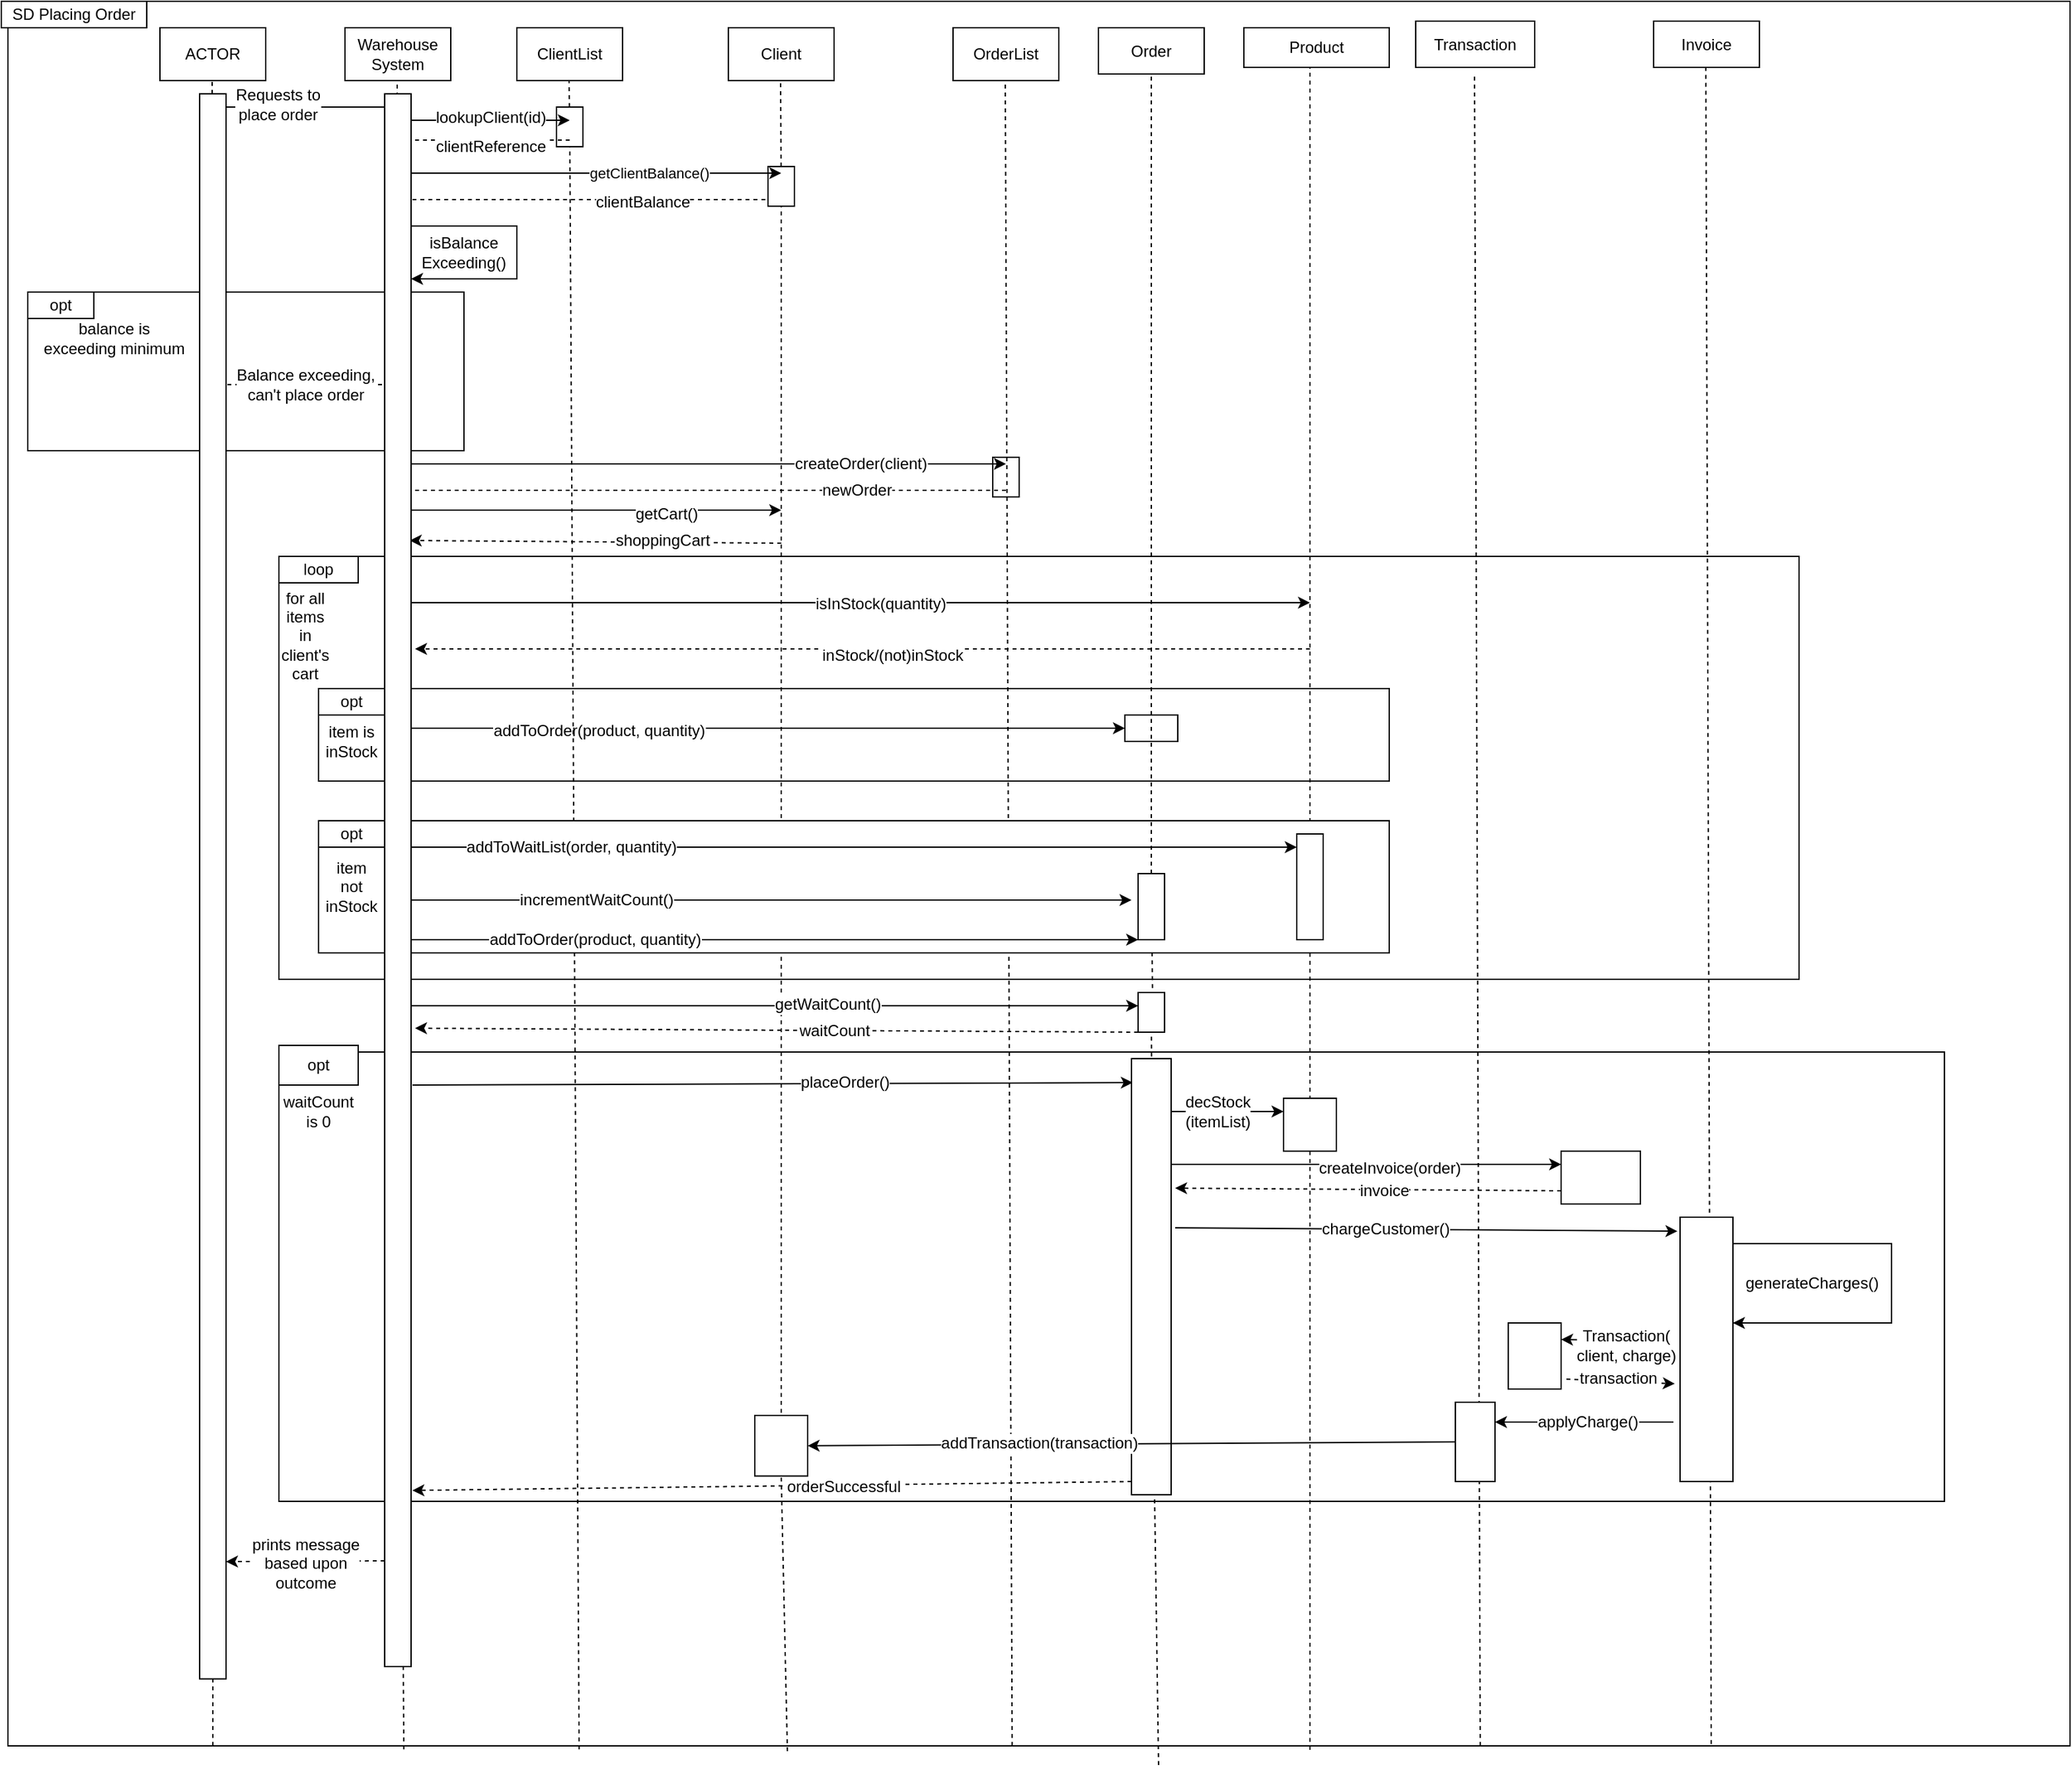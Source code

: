 <mxfile version="12.6.5" type="github">
  <diagram id="tKLSFN9qIgkbpF_6YdEr" name="Page-1">
    <mxGraphModel dx="1160" dy="611" grid="1" gridSize="10" guides="1" tooltips="1" connect="1" arrows="1" fold="1" page="1" pageScale="1" pageWidth="1700" pageHeight="1100" math="0" shadow="0">
      <root>
        <mxCell id="0"/>
        <mxCell id="1" parent="0"/>
        <mxCell id="7SxAcVkQmoZjiOWq1pf1-21" value="" style="rounded=0;whiteSpace=wrap;html=1;" parent="1" vertex="1">
          <mxGeometry x="5" width="1560" height="1320" as="geometry"/>
        </mxCell>
        <mxCell id="BWwTkyQzAVA0nwTKk7PY-33" value="" style="rounded=0;whiteSpace=wrap;html=1;" parent="1" vertex="1">
          <mxGeometry x="750" y="345" width="20" height="30" as="geometry"/>
        </mxCell>
        <mxCell id="7SxAcVkQmoZjiOWq1pf1-38" value="" style="endArrow=classic;html=1;dashed=1;" parent="1" edge="1">
          <mxGeometry width="50" height="50" relative="1" as="geometry">
            <mxPoint x="590" y="150" as="sourcePoint"/>
            <mxPoint x="300" y="150" as="targetPoint"/>
          </mxGeometry>
        </mxCell>
        <mxCell id="7SxAcVkQmoZjiOWq1pf1-39" value="clientBalance" style="text;html=1;align=center;verticalAlign=middle;resizable=0;points=[];labelBackgroundColor=#ffffff;" parent="7SxAcVkQmoZjiOWq1pf1-38" vertex="1" connectable="0">
          <mxGeometry x="-0.276" y="2" relative="1" as="geometry">
            <mxPoint as="offset"/>
          </mxGeometry>
        </mxCell>
        <mxCell id="BWwTkyQzAVA0nwTKk7PY-30" value="" style="rounded=0;whiteSpace=wrap;html=1;" parent="1" vertex="1">
          <mxGeometry x="580" y="125" width="20" height="30" as="geometry"/>
        </mxCell>
        <mxCell id="BWwTkyQzAVA0nwTKk7PY-21" value="" style="rounded=0;whiteSpace=wrap;html=1;" parent="1" vertex="1">
          <mxGeometry x="420" y="80" width="20" height="30" as="geometry"/>
        </mxCell>
        <mxCell id="7SxAcVkQmoZjiOWq1pf1-46" value="" style="rounded=0;whiteSpace=wrap;html=1;" parent="1" vertex="1">
          <mxGeometry x="20" y="220" width="330" height="120" as="geometry"/>
        </mxCell>
        <mxCell id="7SxAcVkQmoZjiOWq1pf1-1" value="ACTOR" style="rounded=0;whiteSpace=wrap;html=1;" parent="1" vertex="1">
          <mxGeometry x="120" y="20" width="80" height="40" as="geometry"/>
        </mxCell>
        <mxCell id="7SxAcVkQmoZjiOWq1pf1-3" value="Warehouse System" style="rounded=0;whiteSpace=wrap;html=1;" parent="1" vertex="1">
          <mxGeometry x="260" y="20" width="80" height="40" as="geometry"/>
        </mxCell>
        <mxCell id="7SxAcVkQmoZjiOWq1pf1-9" value="ClientList" style="rounded=0;whiteSpace=wrap;html=1;" parent="1" vertex="1">
          <mxGeometry x="390" y="20" width="80" height="40" as="geometry"/>
        </mxCell>
        <mxCell id="7SxAcVkQmoZjiOWq1pf1-11" value="Client" style="rounded=0;whiteSpace=wrap;html=1;" parent="1" vertex="1">
          <mxGeometry x="550" y="20" width="80" height="40" as="geometry"/>
        </mxCell>
        <mxCell id="7SxAcVkQmoZjiOWq1pf1-13" value="OrderList" style="rounded=0;whiteSpace=wrap;html=1;" parent="1" vertex="1">
          <mxGeometry x="720" y="20" width="80" height="40" as="geometry"/>
        </mxCell>
        <mxCell id="7SxAcVkQmoZjiOWq1pf1-14" value="Order" style="rounded=0;whiteSpace=wrap;html=1;" parent="1" vertex="1">
          <mxGeometry x="830" y="20" width="80" height="35" as="geometry"/>
        </mxCell>
        <mxCell id="7SxAcVkQmoZjiOWq1pf1-18" value="Invoice" style="rounded=0;whiteSpace=wrap;html=1;" parent="1" vertex="1">
          <mxGeometry x="1250" y="15" width="80" height="35" as="geometry"/>
        </mxCell>
        <mxCell id="7SxAcVkQmoZjiOWq1pf1-22" value="SD Placing Order" style="rounded=0;whiteSpace=wrap;html=1;" parent="1" vertex="1">
          <mxGeometry width="110" height="20" as="geometry"/>
        </mxCell>
        <mxCell id="7SxAcVkQmoZjiOWq1pf1-26" value="Transaction" style="rounded=0;whiteSpace=wrap;html=1;" parent="1" vertex="1">
          <mxGeometry x="1070" y="15" width="90" height="35" as="geometry"/>
        </mxCell>
        <mxCell id="7SxAcVkQmoZjiOWq1pf1-27" value="Product" style="rounded=0;whiteSpace=wrap;html=1;" parent="1" vertex="1">
          <mxGeometry x="940" y="20" width="110" height="30" as="geometry"/>
        </mxCell>
        <mxCell id="7SxAcVkQmoZjiOWq1pf1-29" value="" style="endArrow=classic;html=1;" parent="1" edge="1">
          <mxGeometry width="50" height="50" relative="1" as="geometry">
            <mxPoint x="300" y="90" as="sourcePoint"/>
            <mxPoint x="430" y="90" as="targetPoint"/>
          </mxGeometry>
        </mxCell>
        <mxCell id="7SxAcVkQmoZjiOWq1pf1-30" value="lookupClient(id)" style="text;html=1;align=center;verticalAlign=middle;resizable=0;points=[];labelBackgroundColor=#ffffff;" parent="7SxAcVkQmoZjiOWq1pf1-29" vertex="1" connectable="0">
          <mxGeometry x="0.231" y="2" relative="1" as="geometry">
            <mxPoint x="-10" as="offset"/>
          </mxGeometry>
        </mxCell>
        <mxCell id="7SxAcVkQmoZjiOWq1pf1-36" value="getClientBalance()" style="endArrow=classic;html=1;" parent="1" edge="1">
          <mxGeometry x="0.31" width="50" height="50" relative="1" as="geometry">
            <mxPoint x="300" y="130" as="sourcePoint"/>
            <mxPoint x="590" y="130" as="targetPoint"/>
            <mxPoint as="offset"/>
          </mxGeometry>
        </mxCell>
        <mxCell id="7SxAcVkQmoZjiOWq1pf1-41" value="&lt;div&gt;isBalance&lt;/div&gt;&lt;div&gt;Exceeding()&lt;br&gt;&lt;/div&gt;" style="rounded=0;whiteSpace=wrap;html=1;" parent="1" vertex="1">
          <mxGeometry x="310" y="170" width="80" height="40" as="geometry"/>
        </mxCell>
        <mxCell id="7SxAcVkQmoZjiOWq1pf1-42" value="" style="endArrow=classic;html=1;dashed=1;entryX=0;entryY=1;entryDx=0;entryDy=0;" parent="1" target="7SxAcVkQmoZjiOWq1pf1-41" edge="1">
          <mxGeometry width="50" height="50" relative="1" as="geometry">
            <mxPoint x="320" y="210" as="sourcePoint"/>
            <mxPoint x="370" y="160" as="targetPoint"/>
          </mxGeometry>
        </mxCell>
        <mxCell id="7SxAcVkQmoZjiOWq1pf1-47" value="opt" style="rounded=0;whiteSpace=wrap;html=1;" parent="1" vertex="1">
          <mxGeometry x="20" y="220" width="50" height="20" as="geometry"/>
        </mxCell>
        <mxCell id="7SxAcVkQmoZjiOWq1pf1-48" value="&lt;div&gt;balance is&lt;/div&gt;&lt;div&gt;exceeding minimum&lt;br&gt;&lt;/div&gt;" style="text;html=1;align=center;verticalAlign=middle;resizable=0;points=[];autosize=1;" parent="1" vertex="1">
          <mxGeometry x="20" y="240" width="130" height="30" as="geometry"/>
        </mxCell>
        <mxCell id="7SxAcVkQmoZjiOWq1pf1-2" value="" style="endArrow=none;dashed=1;html=1;" parent="1" source="BWwTkyQzAVA0nwTKk7PY-3" edge="1">
          <mxGeometry width="50" height="50" relative="1" as="geometry">
            <mxPoint x="160" y="840" as="sourcePoint"/>
            <mxPoint x="159.5" y="60" as="targetPoint"/>
          </mxGeometry>
        </mxCell>
        <mxCell id="7SxAcVkQmoZjiOWq1pf1-49" value="" style="endArrow=classic;html=1;dashed=1;" parent="1" edge="1">
          <mxGeometry width="50" height="50" relative="1" as="geometry">
            <mxPoint x="300" y="290" as="sourcePoint"/>
            <mxPoint x="160" y="290" as="targetPoint"/>
          </mxGeometry>
        </mxCell>
        <mxCell id="7SxAcVkQmoZjiOWq1pf1-50" value="&lt;div&gt;Balance exceeding,&lt;/div&gt;&lt;div&gt;can&#39;t place order&lt;br&gt;&lt;/div&gt;" style="text;html=1;align=center;verticalAlign=middle;resizable=0;points=[];labelBackgroundColor=#ffffff;" parent="7SxAcVkQmoZjiOWq1pf1-49" vertex="1" connectable="0">
          <mxGeometry x="0.457" y="-3" relative="1" as="geometry">
            <mxPoint x="32" y="3" as="offset"/>
          </mxGeometry>
        </mxCell>
        <mxCell id="7SxAcVkQmoZjiOWq1pf1-58" value="" style="rounded=0;whiteSpace=wrap;html=1;" parent="1" vertex="1">
          <mxGeometry x="210" y="420" width="1150" height="320" as="geometry"/>
        </mxCell>
        <mxCell id="7SxAcVkQmoZjiOWq1pf1-4" value="" style="endArrow=none;dashed=1;html=1;" parent="1" edge="1">
          <mxGeometry width="50" height="50" relative="1" as="geometry">
            <mxPoint x="300" y="840" as="sourcePoint"/>
            <mxPoint x="299.5" y="60" as="targetPoint"/>
          </mxGeometry>
        </mxCell>
        <mxCell id="7SxAcVkQmoZjiOWq1pf1-10" value="" style="endArrow=none;dashed=1;html=1;" parent="1" source="BWwTkyQzAVA0nwTKk7PY-21" edge="1">
          <mxGeometry width="50" height="50" relative="1" as="geometry">
            <mxPoint x="430" y="840" as="sourcePoint"/>
            <mxPoint x="429.5" y="60" as="targetPoint"/>
          </mxGeometry>
        </mxCell>
        <mxCell id="7SxAcVkQmoZjiOWq1pf1-12" value="" style="endArrow=none;dashed=1;html=1;" parent="1" source="BWwTkyQzAVA0nwTKk7PY-30" edge="1">
          <mxGeometry width="50" height="50" relative="1" as="geometry">
            <mxPoint x="590" y="840" as="sourcePoint"/>
            <mxPoint x="589.5" y="60" as="targetPoint"/>
          </mxGeometry>
        </mxCell>
        <mxCell id="7SxAcVkQmoZjiOWq1pf1-59" value="loop" style="rounded=0;whiteSpace=wrap;html=1;" parent="1" vertex="1">
          <mxGeometry x="210" y="420" width="60" height="20" as="geometry"/>
        </mxCell>
        <mxCell id="7SxAcVkQmoZjiOWq1pf1-60" value="for all items in client&#39;s cart" style="text;html=1;strokeColor=none;fillColor=none;align=center;verticalAlign=middle;whiteSpace=wrap;rounded=0;" parent="1" vertex="1">
          <mxGeometry x="210" y="470" width="40" height="20" as="geometry"/>
        </mxCell>
        <mxCell id="7SxAcVkQmoZjiOWq1pf1-63" value="" style="endArrow=classic;html=1;" parent="1" edge="1">
          <mxGeometry width="50" height="50" relative="1" as="geometry">
            <mxPoint x="300" y="350" as="sourcePoint"/>
            <mxPoint x="760" y="350" as="targetPoint"/>
          </mxGeometry>
        </mxCell>
        <mxCell id="7SxAcVkQmoZjiOWq1pf1-64" value="createOrder(client)" style="text;html=1;align=center;verticalAlign=middle;resizable=0;points=[];labelBackgroundColor=#ffffff;" parent="7SxAcVkQmoZjiOWq1pf1-63" vertex="1" connectable="0">
          <mxGeometry x="0.735" relative="1" as="geometry">
            <mxPoint x="-49" as="offset"/>
          </mxGeometry>
        </mxCell>
        <mxCell id="7SxAcVkQmoZjiOWq1pf1-32" value="" style="endArrow=classic;html=1;dashed=1;" parent="1" edge="1">
          <mxGeometry width="50" height="50" relative="1" as="geometry">
            <mxPoint x="430" y="105" as="sourcePoint"/>
            <mxPoint x="300" y="105" as="targetPoint"/>
          </mxGeometry>
        </mxCell>
        <mxCell id="7SxAcVkQmoZjiOWq1pf1-33" value="clientReference" style="text;html=1;align=center;verticalAlign=middle;resizable=0;points=[];labelBackgroundColor=#ffffff;" parent="7SxAcVkQmoZjiOWq1pf1-32" vertex="1" connectable="0">
          <mxGeometry x="-0.4" y="1" relative="1" as="geometry">
            <mxPoint x="-21" y="4" as="offset"/>
          </mxGeometry>
        </mxCell>
        <mxCell id="7SxAcVkQmoZjiOWq1pf1-61" value="" style="endArrow=classic;html=1;dashed=1;" parent="1" edge="1">
          <mxGeometry width="50" height="50" relative="1" as="geometry">
            <mxPoint x="760" y="370" as="sourcePoint"/>
            <mxPoint x="300" y="370" as="targetPoint"/>
          </mxGeometry>
        </mxCell>
        <mxCell id="7SxAcVkQmoZjiOWq1pf1-62" value="newOrder" style="text;html=1;align=center;verticalAlign=middle;resizable=0;points=[];labelBackgroundColor=#ffffff;" parent="7SxAcVkQmoZjiOWq1pf1-61" vertex="1" connectable="0">
          <mxGeometry x="-0.509" relative="1" as="geometry">
            <mxPoint as="offset"/>
          </mxGeometry>
        </mxCell>
        <mxCell id="bvHiQw0GbugnLKVl-1VQ-2" value="" style="endArrow=classic;html=1;" parent="1" edge="1">
          <mxGeometry width="50" height="50" relative="1" as="geometry">
            <mxPoint x="310" y="385" as="sourcePoint"/>
            <mxPoint x="590" y="385" as="targetPoint"/>
          </mxGeometry>
        </mxCell>
        <mxCell id="bvHiQw0GbugnLKVl-1VQ-3" value="getCart()" style="text;html=1;align=center;verticalAlign=middle;resizable=0;points=[];labelBackgroundColor=#ffffff;" parent="bvHiQw0GbugnLKVl-1VQ-2" vertex="1" connectable="0">
          <mxGeometry x="0.379" y="-3" relative="1" as="geometry">
            <mxPoint as="offset"/>
          </mxGeometry>
        </mxCell>
        <mxCell id="bvHiQw0GbugnLKVl-1VQ-4" value="" style="endArrow=classic;html=1;entryX=0.95;entryY=0.284;entryDx=0;entryDy=0;entryPerimeter=0;dashed=1;" parent="1" target="BWwTkyQzAVA0nwTKk7PY-7" edge="1">
          <mxGeometry width="50" height="50" relative="1" as="geometry">
            <mxPoint x="590" y="410" as="sourcePoint"/>
            <mxPoint x="640" y="345" as="targetPoint"/>
          </mxGeometry>
        </mxCell>
        <mxCell id="bvHiQw0GbugnLKVl-1VQ-5" value="shoppingCart" style="text;html=1;align=center;verticalAlign=middle;resizable=0;points=[];labelBackgroundColor=#ffffff;" parent="bvHiQw0GbugnLKVl-1VQ-4" vertex="1" connectable="0">
          <mxGeometry x="-0.193" y="-1" relative="1" as="geometry">
            <mxPoint x="23" as="offset"/>
          </mxGeometry>
        </mxCell>
        <mxCell id="bvHiQw0GbugnLKVl-1VQ-6" value="" style="endArrow=classic;html=1;" parent="1" edge="1">
          <mxGeometry width="50" height="50" relative="1" as="geometry">
            <mxPoint x="310" y="455" as="sourcePoint"/>
            <mxPoint x="990" y="455" as="targetPoint"/>
          </mxGeometry>
        </mxCell>
        <mxCell id="bvHiQw0GbugnLKVl-1VQ-7" value="isInStock(quantity)" style="text;html=1;align=center;verticalAlign=middle;resizable=0;points=[];labelBackgroundColor=#ffffff;" parent="bvHiQw0GbugnLKVl-1VQ-6" vertex="1" connectable="0">
          <mxGeometry x="0.044" y="-1" relative="1" as="geometry">
            <mxPoint as="offset"/>
          </mxGeometry>
        </mxCell>
        <mxCell id="bvHiQw0GbugnLKVl-1VQ-8" value="" style="endArrow=classic;html=1;dashed=1;" parent="1" edge="1">
          <mxGeometry width="50" height="50" relative="1" as="geometry">
            <mxPoint x="990" y="490" as="sourcePoint"/>
            <mxPoint x="313" y="490" as="targetPoint"/>
          </mxGeometry>
        </mxCell>
        <mxCell id="bvHiQw0GbugnLKVl-1VQ-9" value="inStock/(not)inStock" style="text;html=1;align=center;verticalAlign=middle;resizable=0;points=[];labelBackgroundColor=#ffffff;" parent="bvHiQw0GbugnLKVl-1VQ-8" vertex="1" connectable="0">
          <mxGeometry x="-0.067" y="5" relative="1" as="geometry">
            <mxPoint as="offset"/>
          </mxGeometry>
        </mxCell>
        <mxCell id="bvHiQw0GbugnLKVl-1VQ-10" value="" style="rounded=0;whiteSpace=wrap;html=1;" parent="1" vertex="1">
          <mxGeometry x="240" y="520" width="810" height="70" as="geometry"/>
        </mxCell>
        <mxCell id="bvHiQw0GbugnLKVl-1VQ-12" value="&lt;div&gt;item is &lt;br&gt;&lt;/div&gt;&lt;div&gt;inStock&lt;br&gt;&lt;/div&gt;" style="text;html=1;strokeColor=none;fillColor=none;align=center;verticalAlign=middle;whiteSpace=wrap;rounded=0;" parent="1" vertex="1">
          <mxGeometry x="245" y="550" width="40" height="20" as="geometry"/>
        </mxCell>
        <mxCell id="bvHiQw0GbugnLKVl-1VQ-11" value="opt" style="rounded=0;whiteSpace=wrap;html=1;" parent="1" vertex="1">
          <mxGeometry x="240" y="520" width="50" height="20" as="geometry"/>
        </mxCell>
        <mxCell id="7SxAcVkQmoZjiOWq1pf1-24" value="" style="endArrow=classic;html=1;" parent="1" edge="1">
          <mxGeometry width="50" height="50" relative="1" as="geometry">
            <mxPoint x="160" y="80" as="sourcePoint"/>
            <mxPoint x="300" y="80" as="targetPoint"/>
          </mxGeometry>
        </mxCell>
        <mxCell id="7SxAcVkQmoZjiOWq1pf1-25" value="&lt;div&gt;Requests to &lt;br&gt;&lt;/div&gt;&lt;div&gt;place order&lt;br&gt;&lt;/div&gt;" style="text;html=1;align=center;verticalAlign=middle;resizable=0;points=[];labelBackgroundColor=#ffffff;" parent="7SxAcVkQmoZjiOWq1pf1-24" vertex="1" connectable="0">
          <mxGeometry x="-0.3" y="2" relative="1" as="geometry">
            <mxPoint as="offset"/>
          </mxGeometry>
        </mxCell>
        <mxCell id="bvHiQw0GbugnLKVl-1VQ-17" value="" style="rounded=0;whiteSpace=wrap;html=1;" parent="1" vertex="1">
          <mxGeometry x="850" y="540" width="40" height="20" as="geometry"/>
        </mxCell>
        <mxCell id="bvHiQw0GbugnLKVl-1VQ-18" value="" style="endArrow=classic;html=1;" parent="1" edge="1">
          <mxGeometry width="50" height="50" relative="1" as="geometry">
            <mxPoint x="310" y="550" as="sourcePoint"/>
            <mxPoint x="850" y="550" as="targetPoint"/>
          </mxGeometry>
        </mxCell>
        <mxCell id="bvHiQw0GbugnLKVl-1VQ-19" value="addToOrder(product, quantity)" style="text;html=1;align=center;verticalAlign=middle;resizable=0;points=[];labelBackgroundColor=#ffffff;" parent="bvHiQw0GbugnLKVl-1VQ-18" vertex="1" connectable="0">
          <mxGeometry x="-0.474" y="-2" relative="1" as="geometry">
            <mxPoint as="offset"/>
          </mxGeometry>
        </mxCell>
        <mxCell id="bvHiQw0GbugnLKVl-1VQ-32" value="" style="rounded=0;whiteSpace=wrap;html=1;" parent="1" vertex="1">
          <mxGeometry x="855" y="660" width="30" height="40" as="geometry"/>
        </mxCell>
        <mxCell id="bvHiQw0GbugnLKVl-1VQ-34" value="" style="rounded=0;whiteSpace=wrap;html=1;" parent="1" vertex="1">
          <mxGeometry x="980" y="630" width="20" height="40" as="geometry"/>
        </mxCell>
        <mxCell id="BWwTkyQzAVA0nwTKk7PY-8" value="" style="endArrow=none;dashed=1;html=1;exitX=0.192;exitY=1.002;exitDx=0;exitDy=0;exitPerimeter=0;" parent="1" source="7SxAcVkQmoZjiOWq1pf1-21" target="BWwTkyQzAVA0nwTKk7PY-7" edge="1">
          <mxGeometry width="50" height="50" relative="1" as="geometry">
            <mxPoint x="300" y="840.0" as="sourcePoint"/>
            <mxPoint x="299.5" y="28.378" as="targetPoint"/>
          </mxGeometry>
        </mxCell>
        <mxCell id="bvHiQw0GbugnLKVl-1VQ-36" value="" style="rounded=0;whiteSpace=wrap;html=1;" parent="1" vertex="1">
          <mxGeometry x="210" y="795" width="1260" height="340" as="geometry"/>
        </mxCell>
        <mxCell id="7SxAcVkQmoZjiOWq1pf1-20" value="" style="endArrow=none;dashed=1;html=1;exitX=0.714;exitY=1;exitDx=0;exitDy=0;exitPerimeter=0;" parent="1" source="7SxAcVkQmoZjiOWq1pf1-21" edge="1">
          <mxGeometry width="50" height="50" relative="1" as="geometry">
            <mxPoint x="1115" y="820" as="sourcePoint"/>
            <mxPoint x="1114.5" y="55" as="targetPoint"/>
          </mxGeometry>
        </mxCell>
        <mxCell id="7SxAcVkQmoZjiOWq1pf1-19" value="" style="endArrow=none;dashed=1;html=1;exitX=0.826;exitY=0.999;exitDx=0;exitDy=0;exitPerimeter=0;" parent="1" source="7SxAcVkQmoZjiOWq1pf1-21" edge="1">
          <mxGeometry width="50" height="50" relative="1" as="geometry">
            <mxPoint x="1290" y="835" as="sourcePoint"/>
            <mxPoint x="1289.5" y="50" as="targetPoint"/>
          </mxGeometry>
        </mxCell>
        <mxCell id="BWwTkyQzAVA0nwTKk7PY-31" value="" style="endArrow=none;dashed=1;html=1;" parent="1" target="BWwTkyQzAVA0nwTKk7PY-30" edge="1">
          <mxGeometry width="50" height="50" relative="1" as="geometry">
            <mxPoint x="590" y="1110" as="sourcePoint"/>
            <mxPoint x="589.5" y="60.0" as="targetPoint"/>
          </mxGeometry>
        </mxCell>
        <mxCell id="7SxAcVkQmoZjiOWq1pf1-15" value="" style="endArrow=none;dashed=1;html=1;exitX=0.487;exitY=1;exitDx=0;exitDy=0;exitPerimeter=0;" parent="1" source="7SxAcVkQmoZjiOWq1pf1-21" edge="1">
          <mxGeometry width="50" height="50" relative="1" as="geometry">
            <mxPoint x="760" y="840" as="sourcePoint"/>
            <mxPoint x="759.5" y="60" as="targetPoint"/>
          </mxGeometry>
        </mxCell>
        <mxCell id="7SxAcVkQmoZjiOWq1pf1-28" value="" style="endArrow=none;dashed=1;html=1;" parent="1" edge="1">
          <mxGeometry width="50" height="50" relative="1" as="geometry">
            <mxPoint x="990" y="1323" as="sourcePoint"/>
            <mxPoint x="990" y="50" as="targetPoint"/>
          </mxGeometry>
        </mxCell>
        <mxCell id="bvHiQw0GbugnLKVl-1VQ-33" value="" style="endArrow=none;dashed=1;html=1;exitX=0.558;exitY=0.886;exitDx=0;exitDy=0;exitPerimeter=0;" parent="1" source="bvHiQw0GbugnLKVl-1VQ-55" edge="1">
          <mxGeometry width="50" height="50" relative="1" as="geometry">
            <mxPoint x="870" y="830" as="sourcePoint"/>
            <mxPoint x="870" y="660" as="targetPoint"/>
          </mxGeometry>
        </mxCell>
        <mxCell id="BWwTkyQzAVA0nwTKk7PY-5" value="" style="group" parent="1" vertex="1" connectable="0">
          <mxGeometry x="150" y="70" width="20" height="1250" as="geometry"/>
        </mxCell>
        <mxCell id="BWwTkyQzAVA0nwTKk7PY-4" value="" style="endArrow=none;dashed=1;html=1;" parent="BWwTkyQzAVA0nwTKk7PY-5" target="BWwTkyQzAVA0nwTKk7PY-3" edge="1">
          <mxGeometry width="50" height="50" relative="1" as="geometry">
            <mxPoint x="10" y="1250" as="sourcePoint"/>
            <mxPoint x="9.5" y="-67.568" as="targetPoint"/>
          </mxGeometry>
        </mxCell>
        <mxCell id="BWwTkyQzAVA0nwTKk7PY-3" value="" style="rounded=0;whiteSpace=wrap;html=1;" parent="BWwTkyQzAVA0nwTKk7PY-5" vertex="1">
          <mxGeometry width="20" height="1199.324" as="geometry"/>
        </mxCell>
        <mxCell id="BWwTkyQzAVA0nwTKk7PY-25" value="" style="endArrow=none;dashed=1;html=1;exitX=0.277;exitY=1.002;exitDx=0;exitDy=0;exitPerimeter=0;" parent="1" source="7SxAcVkQmoZjiOWq1pf1-21" target="BWwTkyQzAVA0nwTKk7PY-21" edge="1">
          <mxGeometry width="50" height="50" relative="1" as="geometry">
            <mxPoint x="430" y="840" as="sourcePoint"/>
            <mxPoint x="429.5" y="60.0" as="targetPoint"/>
          </mxGeometry>
        </mxCell>
        <mxCell id="BWwTkyQzAVA0nwTKk7PY-6" value="" style="group" parent="1" vertex="1" connectable="0">
          <mxGeometry x="290" y="70" width="760" height="1190" as="geometry"/>
        </mxCell>
        <mxCell id="bvHiQw0GbugnLKVl-1VQ-23" value="" style="rounded=0;whiteSpace=wrap;html=1;" parent="BWwTkyQzAVA0nwTKk7PY-6" vertex="1">
          <mxGeometry x="-50" y="550" width="810" height="100" as="geometry"/>
        </mxCell>
        <mxCell id="bvHiQw0GbugnLKVl-1VQ-24" value="opt" style="rounded=0;whiteSpace=wrap;html=1;" parent="BWwTkyQzAVA0nwTKk7PY-6" vertex="1">
          <mxGeometry x="-50" y="550" width="50" height="20" as="geometry"/>
        </mxCell>
        <mxCell id="bvHiQw0GbugnLKVl-1VQ-25" value="&lt;div&gt;item&lt;/div&gt;&lt;div&gt;not&lt;/div&gt;&lt;div&gt;inStock&lt;br&gt;&lt;/div&gt;" style="text;html=1;strokeColor=none;fillColor=none;align=center;verticalAlign=middle;whiteSpace=wrap;rounded=0;" parent="BWwTkyQzAVA0nwTKk7PY-6" vertex="1">
          <mxGeometry x="-45" y="590" width="40" height="20" as="geometry"/>
        </mxCell>
        <mxCell id="bvHiQw0GbugnLKVl-1VQ-30" value="" style="endArrow=classic;html=1;" parent="BWwTkyQzAVA0nwTKk7PY-6" target="bvHiQw0GbugnLKVl-1VQ-32" edge="1">
          <mxGeometry width="50" height="50" relative="1" as="geometry">
            <mxPoint x="20" y="610" as="sourcePoint"/>
            <mxPoint x="570" y="610" as="targetPoint"/>
            <Array as="points">
              <mxPoint x="290" y="610"/>
            </Array>
          </mxGeometry>
        </mxCell>
        <mxCell id="bvHiQw0GbugnLKVl-1VQ-31" value="incrementWaitCount()" style="text;html=1;align=center;verticalAlign=middle;resizable=0;points=[];labelBackgroundColor=#ffffff;" parent="bvHiQw0GbugnLKVl-1VQ-30" vertex="1" connectable="0">
          <mxGeometry x="-0.504" y="-3" relative="1" as="geometry">
            <mxPoint x="5" y="-3" as="offset"/>
          </mxGeometry>
        </mxCell>
        <mxCell id="BWwTkyQzAVA0nwTKk7PY-7" value="" style="rounded=0;whiteSpace=wrap;html=1;" parent="BWwTkyQzAVA0nwTKk7PY-6" vertex="1">
          <mxGeometry width="20" height="1190" as="geometry"/>
        </mxCell>
        <mxCell id="bvHiQw0GbugnLKVl-1VQ-51" value="" style="endArrow=classic;html=1;" parent="BWwTkyQzAVA0nwTKk7PY-6" edge="1">
          <mxGeometry width="50" height="50" relative="1" as="geometry">
            <mxPoint x="20" y="690" as="sourcePoint"/>
            <mxPoint x="570" y="690" as="targetPoint"/>
          </mxGeometry>
        </mxCell>
        <mxCell id="bvHiQw0GbugnLKVl-1VQ-57" value="getWaitCount()" style="text;html=1;align=center;verticalAlign=middle;resizable=0;points=[];labelBackgroundColor=#ffffff;" parent="bvHiQw0GbugnLKVl-1VQ-51" vertex="1" connectable="0">
          <mxGeometry x="0.145" y="1" relative="1" as="geometry">
            <mxPoint as="offset"/>
          </mxGeometry>
        </mxCell>
        <mxCell id="bvHiQw0GbugnLKVl-1VQ-53" value="" style="rounded=0;whiteSpace=wrap;html=1;" parent="BWwTkyQzAVA0nwTKk7PY-6" vertex="1">
          <mxGeometry x="570" y="590" width="20" height="50" as="geometry"/>
        </mxCell>
        <mxCell id="bvHiQw0GbugnLKVl-1VQ-54" value="" style="rounded=0;whiteSpace=wrap;html=1;" parent="BWwTkyQzAVA0nwTKk7PY-6" vertex="1">
          <mxGeometry x="690" y="560" width="20" height="80" as="geometry"/>
        </mxCell>
        <mxCell id="bvHiQw0GbugnLKVl-1VQ-28" value="" style="endArrow=classic;html=1;" parent="BWwTkyQzAVA0nwTKk7PY-6" edge="1">
          <mxGeometry width="50" height="50" relative="1" as="geometry">
            <mxPoint x="20" y="570" as="sourcePoint"/>
            <mxPoint x="690" y="570" as="targetPoint"/>
          </mxGeometry>
        </mxCell>
        <mxCell id="bvHiQw0GbugnLKVl-1VQ-29" value="addToWaitList(order, quantity)" style="text;html=1;align=center;verticalAlign=middle;resizable=0;points=[];labelBackgroundColor=#ffffff;" parent="bvHiQw0GbugnLKVl-1VQ-28" vertex="1" connectable="0">
          <mxGeometry x="-0.644" y="-1" relative="1" as="geometry">
            <mxPoint x="1" y="-1" as="offset"/>
          </mxGeometry>
        </mxCell>
        <mxCell id="bvHiQw0GbugnLKVl-1VQ-65" value="" style="endArrow=classic;html=1;entryX=0;entryY=1;entryDx=0;entryDy=0;" parent="BWwTkyQzAVA0nwTKk7PY-6" target="bvHiQw0GbugnLKVl-1VQ-53" edge="1">
          <mxGeometry width="50" height="50" relative="1" as="geometry">
            <mxPoint x="20" y="640" as="sourcePoint"/>
            <mxPoint x="70" y="590" as="targetPoint"/>
          </mxGeometry>
        </mxCell>
        <mxCell id="bvHiQw0GbugnLKVl-1VQ-66" value="addToOrder(product, quantity)" style="text;html=1;align=center;verticalAlign=middle;resizable=0;points=[];labelBackgroundColor=#ffffff;" parent="bvHiQw0GbugnLKVl-1VQ-65" vertex="1" connectable="0">
          <mxGeometry x="-0.494" relative="1" as="geometry">
            <mxPoint as="offset"/>
          </mxGeometry>
        </mxCell>
        <mxCell id="bvHiQw0GbugnLKVl-1VQ-50" value="&lt;div&gt;waitCount &lt;br&gt;&lt;/div&gt;&lt;div&gt;is 0&lt;br&gt;&lt;/div&gt;" style="text;html=1;strokeColor=none;fillColor=none;align=center;verticalAlign=middle;whiteSpace=wrap;rounded=0;" parent="1" vertex="1">
          <mxGeometry x="220" y="830" width="40" height="20" as="geometry"/>
        </mxCell>
        <mxCell id="bvHiQw0GbugnLKVl-1VQ-49" value="opt" style="rounded=0;whiteSpace=wrap;html=1;" parent="1" vertex="1">
          <mxGeometry x="210" y="790" width="60" height="30" as="geometry"/>
        </mxCell>
        <mxCell id="7SxAcVkQmoZjiOWq1pf1-16" value="" style="endArrow=none;dashed=1;html=1;" parent="1" source="bvHiQw0GbugnLKVl-1VQ-32" target="7SxAcVkQmoZjiOWq1pf1-14" edge="1">
          <mxGeometry width="50" height="50" relative="1" as="geometry">
            <mxPoint x="870" y="830" as="sourcePoint"/>
            <mxPoint x="870" y="55" as="targetPoint"/>
          </mxGeometry>
        </mxCell>
        <mxCell id="bvHiQw0GbugnLKVl-1VQ-55" value="" style="rounded=0;whiteSpace=wrap;html=1;" parent="1" vertex="1">
          <mxGeometry x="860" y="750" width="20" height="30" as="geometry"/>
        </mxCell>
        <mxCell id="bvHiQw0GbugnLKVl-1VQ-56" value="" style="endArrow=none;dashed=1;html=1;exitX=0.558;exitY=0.886;exitDx=0;exitDy=0;exitPerimeter=0;" parent="1" source="bvHiQw0GbugnLKVl-1VQ-61" target="bvHiQw0GbugnLKVl-1VQ-55" edge="1">
          <mxGeometry width="50" height="50" relative="1" as="geometry">
            <mxPoint x="870.48" y="1169.52" as="sourcePoint"/>
            <mxPoint x="870" y="660" as="targetPoint"/>
          </mxGeometry>
        </mxCell>
        <mxCell id="bvHiQw0GbugnLKVl-1VQ-58" value="" style="endArrow=classic;html=1;exitX=0;exitY=1;exitDx=0;exitDy=0;dashed=1;" parent="1" source="bvHiQw0GbugnLKVl-1VQ-55" edge="1">
          <mxGeometry width="50" height="50" relative="1" as="geometry">
            <mxPoint x="850" y="770" as="sourcePoint"/>
            <mxPoint x="313" y="777" as="targetPoint"/>
          </mxGeometry>
        </mxCell>
        <mxCell id="bvHiQw0GbugnLKVl-1VQ-59" value="waitCount" style="text;html=1;align=center;verticalAlign=middle;resizable=0;points=[];labelBackgroundColor=#ffffff;" parent="bvHiQw0GbugnLKVl-1VQ-58" vertex="1" connectable="0">
          <mxGeometry x="-0.159" relative="1" as="geometry">
            <mxPoint as="offset"/>
          </mxGeometry>
        </mxCell>
        <mxCell id="bvHiQw0GbugnLKVl-1VQ-60" value="" style="endArrow=classic;html=1;entryX=0.033;entryY=0.055;entryDx=0;entryDy=0;entryPerimeter=0;" parent="1" target="bvHiQw0GbugnLKVl-1VQ-61" edge="1">
          <mxGeometry width="50" height="50" relative="1" as="geometry">
            <mxPoint x="311" y="820" as="sourcePoint"/>
            <mxPoint x="850" y="830" as="targetPoint"/>
            <Array as="points"/>
          </mxGeometry>
        </mxCell>
        <mxCell id="bvHiQw0GbugnLKVl-1VQ-63" value="placeOrder()" style="text;html=1;align=center;verticalAlign=middle;resizable=0;points=[];labelBackgroundColor=#ffffff;" parent="bvHiQw0GbugnLKVl-1VQ-60" vertex="1" connectable="0">
          <mxGeometry x="0.199" y="-4" relative="1" as="geometry">
            <mxPoint y="-5.2" as="offset"/>
          </mxGeometry>
        </mxCell>
        <mxCell id="bvHiQw0GbugnLKVl-1VQ-62" value="" style="endArrow=none;dashed=1;html=1;exitX=0.558;exitY=1.011;exitDx=0;exitDy=0;exitPerimeter=0;" parent="1" source="7SxAcVkQmoZjiOWq1pf1-21" target="bvHiQw0GbugnLKVl-1VQ-61" edge="1">
          <mxGeometry width="50" height="50" relative="1" as="geometry">
            <mxPoint x="870.48" y="1169.52" as="sourcePoint"/>
            <mxPoint x="870.018" y="780" as="targetPoint"/>
          </mxGeometry>
        </mxCell>
        <mxCell id="bvHiQw0GbugnLKVl-1VQ-71" value="" style="rounded=0;whiteSpace=wrap;html=1;" parent="1" vertex="1">
          <mxGeometry x="970" y="830" width="40" height="40" as="geometry"/>
        </mxCell>
        <mxCell id="bvHiQw0GbugnLKVl-1VQ-72" value="" style="endArrow=classic;html=1;entryX=0;entryY=0.25;entryDx=0;entryDy=0;" parent="1" target="bvHiQw0GbugnLKVl-1VQ-71" edge="1">
          <mxGeometry width="50" height="50" relative="1" as="geometry">
            <mxPoint x="885" y="840" as="sourcePoint"/>
            <mxPoint x="935" y="790" as="targetPoint"/>
          </mxGeometry>
        </mxCell>
        <mxCell id="bvHiQw0GbugnLKVl-1VQ-73" value="&lt;div&gt;decStock&lt;/div&gt;&lt;div&gt;(itemList)&lt;/div&gt;" style="text;html=1;align=center;verticalAlign=middle;resizable=0;points=[];labelBackgroundColor=#ffffff;rotation=0;" parent="bvHiQw0GbugnLKVl-1VQ-72" vertex="1" connectable="0">
          <mxGeometry x="-0.388" relative="1" as="geometry">
            <mxPoint x="9" as="offset"/>
          </mxGeometry>
        </mxCell>
        <mxCell id="bvHiQw0GbugnLKVl-1VQ-74" value="" style="rounded=0;whiteSpace=wrap;html=1;" parent="1" vertex="1">
          <mxGeometry x="1180" y="870" width="60" height="40" as="geometry"/>
        </mxCell>
        <mxCell id="bvHiQw0GbugnLKVl-1VQ-75" value="" style="endArrow=classic;html=1;entryX=0;entryY=0.25;entryDx=0;entryDy=0;" parent="1" target="bvHiQw0GbugnLKVl-1VQ-74" edge="1">
          <mxGeometry width="50" height="50" relative="1" as="geometry">
            <mxPoint x="885" y="880" as="sourcePoint"/>
            <mxPoint x="935" y="830" as="targetPoint"/>
          </mxGeometry>
        </mxCell>
        <mxCell id="bvHiQw0GbugnLKVl-1VQ-76" value="createInvoice(order)" style="text;html=1;align=center;verticalAlign=middle;resizable=0;points=[];labelBackgroundColor=#ffffff;" parent="bvHiQw0GbugnLKVl-1VQ-75" vertex="1" connectable="0">
          <mxGeometry x="0.22" y="-3" relative="1" as="geometry">
            <mxPoint x="-15" as="offset"/>
          </mxGeometry>
        </mxCell>
        <mxCell id="bvHiQw0GbugnLKVl-1VQ-77" value="" style="endArrow=classic;html=1;dashed=1;" parent="1" edge="1">
          <mxGeometry width="50" height="50" relative="1" as="geometry">
            <mxPoint x="1180" y="900" as="sourcePoint"/>
            <mxPoint x="888" y="898" as="targetPoint"/>
          </mxGeometry>
        </mxCell>
        <mxCell id="bvHiQw0GbugnLKVl-1VQ-78" value="invoice" style="text;html=1;align=center;verticalAlign=middle;resizable=0;points=[];labelBackgroundColor=#ffffff;" parent="bvHiQw0GbugnLKVl-1VQ-77" vertex="1" connectable="0">
          <mxGeometry x="-0.082" y="1" relative="1" as="geometry">
            <mxPoint as="offset"/>
          </mxGeometry>
        </mxCell>
        <mxCell id="bvHiQw0GbugnLKVl-1VQ-79" value="" style="rounded=0;whiteSpace=wrap;html=1;" parent="1" vertex="1">
          <mxGeometry x="1270" y="920" width="40" height="200" as="geometry"/>
        </mxCell>
        <mxCell id="bvHiQw0GbugnLKVl-1VQ-84" value="" style="endArrow=classic;html=1;entryX=-0.05;entryY=0.053;entryDx=0;entryDy=0;entryPerimeter=0;exitX=1.1;exitY=0.388;exitDx=0;exitDy=0;exitPerimeter=0;" parent="1" source="bvHiQw0GbugnLKVl-1VQ-61" target="bvHiQw0GbugnLKVl-1VQ-79" edge="1">
          <mxGeometry width="50" height="50" relative="1" as="geometry">
            <mxPoint x="890" y="935" as="sourcePoint"/>
            <mxPoint x="935" y="880" as="targetPoint"/>
          </mxGeometry>
        </mxCell>
        <mxCell id="bvHiQw0GbugnLKVl-1VQ-85" value="chargeCustomer()" style="text;html=1;align=center;verticalAlign=middle;resizable=0;points=[];labelBackgroundColor=#ffffff;" parent="bvHiQw0GbugnLKVl-1VQ-84" vertex="1" connectable="0">
          <mxGeometry x="-0.167" relative="1" as="geometry">
            <mxPoint as="offset"/>
          </mxGeometry>
        </mxCell>
        <mxCell id="bvHiQw0GbugnLKVl-1VQ-87" value="" style="rounded=0;whiteSpace=wrap;html=1;" parent="1" vertex="1">
          <mxGeometry x="1140" y="1000" width="40" height="50" as="geometry"/>
        </mxCell>
        <mxCell id="bvHiQw0GbugnLKVl-1VQ-88" value="" style="endArrow=classic;html=1;entryX=1;entryY=0.25;entryDx=0;entryDy=0;exitX=-0.075;exitY=0.47;exitDx=0;exitDy=0;exitPerimeter=0;" parent="1" source="bvHiQw0GbugnLKVl-1VQ-79" target="bvHiQw0GbugnLKVl-1VQ-87" edge="1">
          <mxGeometry width="50" height="50" relative="1" as="geometry">
            <mxPoint x="1270" y="960" as="sourcePoint"/>
            <mxPoint x="1320" y="910" as="targetPoint"/>
          </mxGeometry>
        </mxCell>
        <mxCell id="bvHiQw0GbugnLKVl-1VQ-89" value="&lt;div&gt;Transaction(&lt;/div&gt;&lt;div&gt;client, charge)&lt;/div&gt;" style="text;html=1;align=center;verticalAlign=middle;resizable=0;points=[];labelBackgroundColor=#ffffff;" parent="bvHiQw0GbugnLKVl-1VQ-88" vertex="1" connectable="0">
          <mxGeometry x="0.311" relative="1" as="geometry">
            <mxPoint x="19" y="3.34" as="offset"/>
          </mxGeometry>
        </mxCell>
        <mxCell id="bvHiQw0GbugnLKVl-1VQ-90" value="" style="endArrow=classic;html=1;dashed=1;exitX=1.1;exitY=0.85;exitDx=0;exitDy=0;exitPerimeter=0;" parent="1" source="bvHiQw0GbugnLKVl-1VQ-87" edge="1">
          <mxGeometry width="50" height="50" relative="1" as="geometry">
            <mxPoint x="1180" y="980" as="sourcePoint"/>
            <mxPoint x="1266" y="1046" as="targetPoint"/>
          </mxGeometry>
        </mxCell>
        <mxCell id="bvHiQw0GbugnLKVl-1VQ-91" value="transaction" style="text;html=1;align=center;verticalAlign=middle;resizable=0;points=[];labelBackgroundColor=#ffffff;" parent="bvHiQw0GbugnLKVl-1VQ-90" vertex="1" connectable="0">
          <mxGeometry x="-0.535" y="-1" relative="1" as="geometry">
            <mxPoint x="20" y="-3" as="offset"/>
          </mxGeometry>
        </mxCell>
        <mxCell id="bvHiQw0GbugnLKVl-1VQ-94" value="generateCharges()" style="rounded=0;whiteSpace=wrap;html=1;" parent="1" vertex="1">
          <mxGeometry x="1310" y="940" width="120" height="60" as="geometry"/>
        </mxCell>
        <mxCell id="bvHiQw0GbugnLKVl-1VQ-95" value="" style="endArrow=classic;html=1;entryX=0;entryY=1;entryDx=0;entryDy=0;" parent="1" target="bvHiQw0GbugnLKVl-1VQ-94" edge="1">
          <mxGeometry width="50" height="50" relative="1" as="geometry">
            <mxPoint x="1340" y="1000" as="sourcePoint"/>
            <mxPoint x="1390" y="950" as="targetPoint"/>
          </mxGeometry>
        </mxCell>
        <mxCell id="bvHiQw0GbugnLKVl-1VQ-96" value="" style="rounded=0;whiteSpace=wrap;html=1;" parent="1" vertex="1">
          <mxGeometry x="1100" y="1060" width="30" height="60" as="geometry"/>
        </mxCell>
        <mxCell id="bvHiQw0GbugnLKVl-1VQ-99" value="" style="endArrow=classic;html=1;entryX=1;entryY=0.25;entryDx=0;entryDy=0;" parent="1" target="bvHiQw0GbugnLKVl-1VQ-96" edge="1">
          <mxGeometry width="50" height="50" relative="1" as="geometry">
            <mxPoint x="1265" y="1075" as="sourcePoint"/>
            <mxPoint x="1315" y="1020" as="targetPoint"/>
          </mxGeometry>
        </mxCell>
        <mxCell id="bvHiQw0GbugnLKVl-1VQ-100" value="applyCharge()" style="text;html=1;align=center;verticalAlign=middle;resizable=0;points=[];labelBackgroundColor=#ffffff;" parent="bvHiQw0GbugnLKVl-1VQ-99" vertex="1" connectable="0">
          <mxGeometry x="0.215" relative="1" as="geometry">
            <mxPoint x="17" as="offset"/>
          </mxGeometry>
        </mxCell>
        <mxCell id="bvHiQw0GbugnLKVl-1VQ-101" value="" style="rounded=0;whiteSpace=wrap;html=1;" parent="1" vertex="1">
          <mxGeometry x="570" y="1070" width="40" height="45.81" as="geometry"/>
        </mxCell>
        <mxCell id="bvHiQw0GbugnLKVl-1VQ-102" value="" style="endArrow=none;dashed=1;html=1;exitX=0.378;exitY=1.003;exitDx=0;exitDy=0;exitPerimeter=0;entryX=0.5;entryY=1;entryDx=0;entryDy=0;" parent="1" source="7SxAcVkQmoZjiOWq1pf1-21" target="bvHiQw0GbugnLKVl-1VQ-101" edge="1">
          <mxGeometry width="50" height="50" relative="1" as="geometry">
            <mxPoint x="589.68" y="1323.96" as="sourcePoint"/>
            <mxPoint x="589.996" y="155" as="targetPoint"/>
          </mxGeometry>
        </mxCell>
        <mxCell id="bvHiQw0GbugnLKVl-1VQ-61" value="" style="rounded=0;whiteSpace=wrap;html=1;" parent="1" vertex="1">
          <mxGeometry x="855" y="800" width="30" height="330" as="geometry"/>
        </mxCell>
        <mxCell id="bvHiQw0GbugnLKVl-1VQ-103" value="" style="endArrow=classic;html=1;entryX=1;entryY=0.5;entryDx=0;entryDy=0;" parent="1" target="bvHiQw0GbugnLKVl-1VQ-101" edge="1">
          <mxGeometry width="50" height="50" relative="1" as="geometry">
            <mxPoint x="1100" y="1090" as="sourcePoint"/>
            <mxPoint x="1150" y="1040" as="targetPoint"/>
          </mxGeometry>
        </mxCell>
        <mxCell id="bvHiQw0GbugnLKVl-1VQ-104" value="addTransaction(transaction)" style="text;html=1;align=center;verticalAlign=middle;resizable=0;points=[];labelBackgroundColor=#ffffff;" parent="bvHiQw0GbugnLKVl-1VQ-103" vertex="1" connectable="0">
          <mxGeometry x="0.286" y="-1" relative="1" as="geometry">
            <mxPoint as="offset"/>
          </mxGeometry>
        </mxCell>
        <mxCell id="bvHiQw0GbugnLKVl-1VQ-106" value="" style="endArrow=classic;html=1;dashed=1;entryX=1.05;entryY=0.888;entryDx=0;entryDy=0;entryPerimeter=0;" parent="1" target="BWwTkyQzAVA0nwTKk7PY-7" edge="1">
          <mxGeometry width="50" height="50" relative="1" as="geometry">
            <mxPoint x="855" y="1120" as="sourcePoint"/>
            <mxPoint x="312" y="1116" as="targetPoint"/>
          </mxGeometry>
        </mxCell>
        <mxCell id="bvHiQw0GbugnLKVl-1VQ-107" value="orderSuccessful" style="text;html=1;align=center;verticalAlign=middle;resizable=0;points=[];labelBackgroundColor=#ffffff;" parent="bvHiQw0GbugnLKVl-1VQ-106" vertex="1" connectable="0">
          <mxGeometry x="-0.199" y="1" relative="1" as="geometry">
            <mxPoint as="offset"/>
          </mxGeometry>
        </mxCell>
        <mxCell id="bvHiQw0GbugnLKVl-1VQ-108" value="" style="endArrow=classic;html=1;dashed=1;entryX=1;entryY=0.926;entryDx=0;entryDy=0;entryPerimeter=0;" parent="1" target="BWwTkyQzAVA0nwTKk7PY-3" edge="1">
          <mxGeometry width="50" height="50" relative="1" as="geometry">
            <mxPoint x="290" y="1180" as="sourcePoint"/>
            <mxPoint x="340" y="1130" as="targetPoint"/>
          </mxGeometry>
        </mxCell>
        <mxCell id="bvHiQw0GbugnLKVl-1VQ-109" value="&lt;div&gt;prints message&lt;/div&gt;&lt;div&gt; based upon&lt;/div&gt;&lt;div&gt; outcome&lt;/div&gt;" style="text;html=1;align=center;verticalAlign=middle;resizable=0;points=[];labelBackgroundColor=#ffffff;" parent="bvHiQw0GbugnLKVl-1VQ-108" vertex="1" connectable="0">
          <mxGeometry x="0.567" y="1" relative="1" as="geometry">
            <mxPoint x="33.99" as="offset"/>
          </mxGeometry>
        </mxCell>
      </root>
    </mxGraphModel>
  </diagram>
</mxfile>
